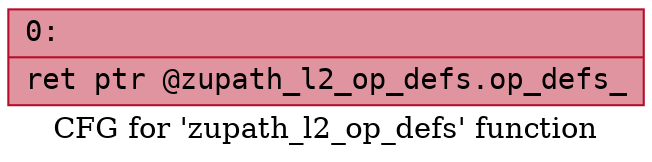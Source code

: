 digraph "CFG for 'zupath_l2_op_defs' function" {
	label="CFG for 'zupath_l2_op_defs' function";

	Node0x600003a86300 [shape=record,color="#b70d28ff", style=filled, fillcolor="#b70d2870" fontname="Courier",label="{0:\l|  ret ptr @zupath_l2_op_defs.op_defs_\l}"];
}

